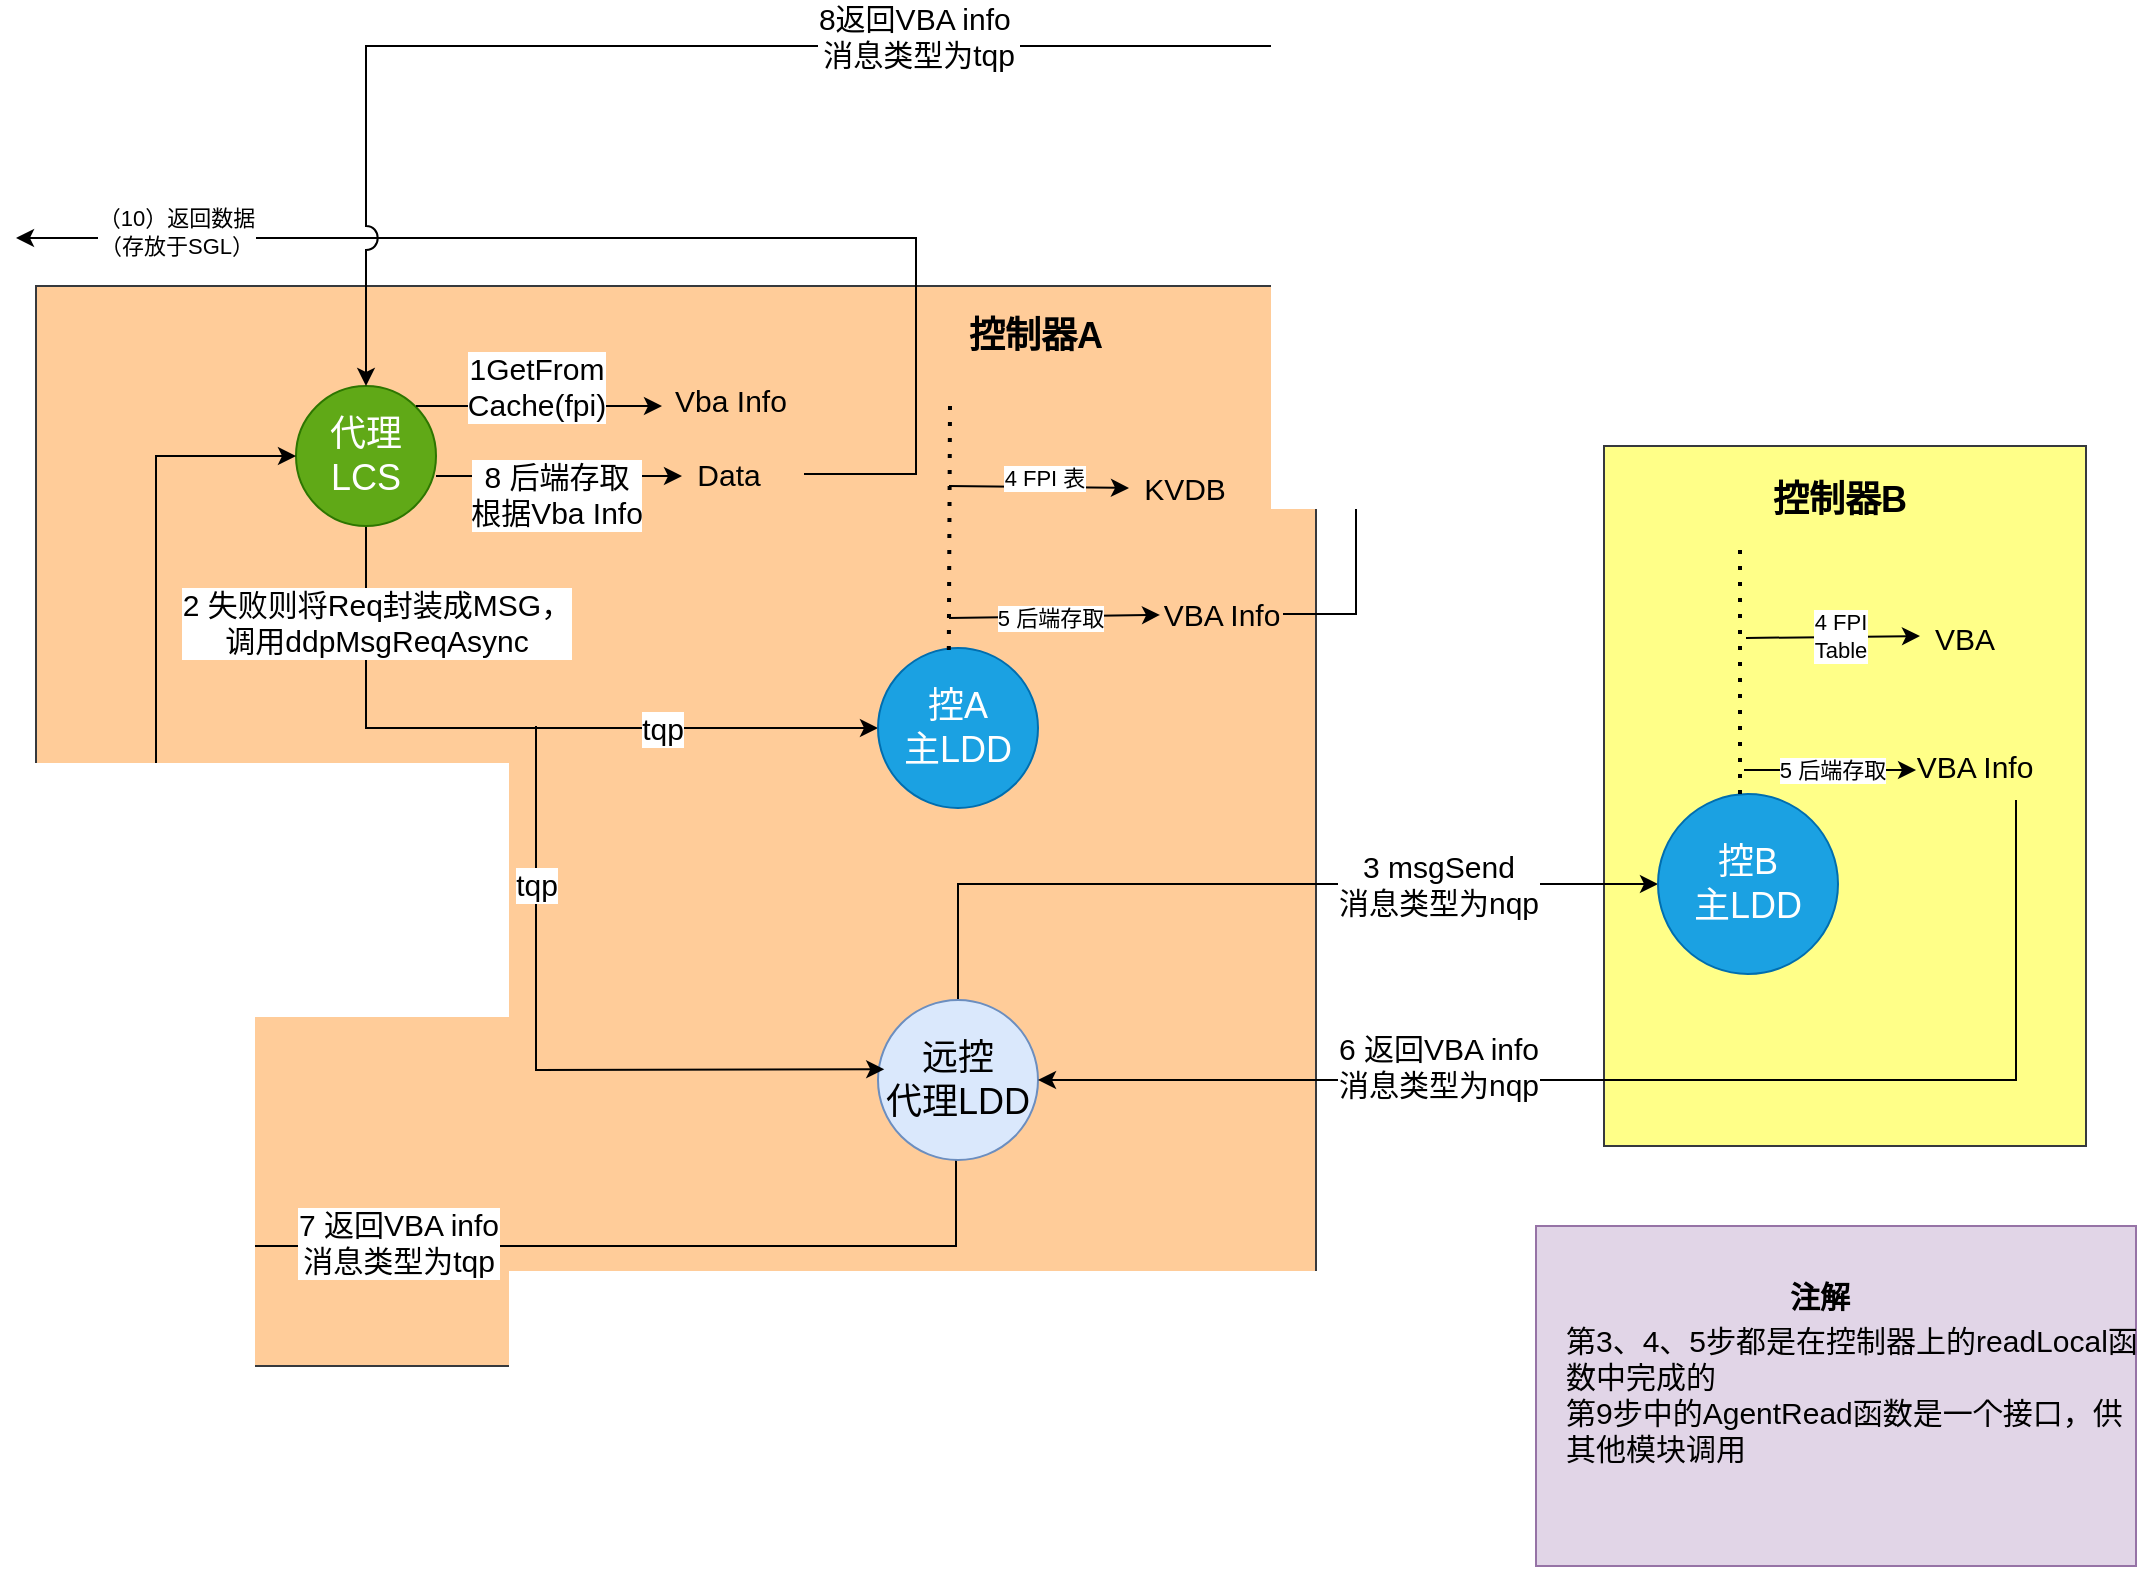 <mxfile version="21.6.8" type="github">
  <diagram name="第 1 页" id="KYxuzU7f_rdgAicGb6aT">
    <mxGraphModel dx="2150" dy="1954" grid="1" gridSize="10" guides="1" tooltips="1" connect="1" arrows="1" fold="1" page="1" pageScale="1" pageWidth="827" pageHeight="1169" math="0" shadow="0">
      <root>
        <mxCell id="0" />
        <mxCell id="1" parent="0" />
        <mxCell id="RK_rrIBk2QPuKFIXuzQy-28" value="" style="rounded=0;whiteSpace=wrap;html=1;fillColor=#ffff88;strokeColor=#36393d;" vertex="1" parent="1">
          <mxGeometry x="474" y="60" width="241" height="350" as="geometry" />
        </mxCell>
        <mxCell id="RK_rrIBk2QPuKFIXuzQy-27" value="" style="rounded=0;whiteSpace=wrap;html=1;fillColor=#ffcc99;strokeColor=#36393d;" vertex="1" parent="1">
          <mxGeometry x="-310" y="-20" width="640" height="540" as="geometry" />
        </mxCell>
        <mxCell id="tnGbYBRrjQ65WLvPyJLb-3" style="edgeStyle=orthogonalEdgeStyle;rounded=0;orthogonalLoop=1;jettySize=auto;html=1;exitX=0.5;exitY=1;exitDx=0;exitDy=0;entryX=0;entryY=0.5;entryDx=0;entryDy=0;" parent="1" source="tnGbYBRrjQ65WLvPyJLb-7" target="RK_rrIBk2QPuKFIXuzQy-1" edge="1">
          <mxGeometry relative="1" as="geometry">
            <mxPoint x="302.5" y="113.5" as="sourcePoint" />
            <mxPoint x="420" y="226.5" as="targetPoint" />
          </mxGeometry>
        </mxCell>
        <mxCell id="tnGbYBRrjQ65WLvPyJLb-5" value="&lt;font style=&quot;font-size: 15px;&quot;&gt;2 失败则将Req封装成MSG，&lt;br&gt;调用ddpMsgReqAsync&lt;/font&gt;" style="edgeLabel;html=1;align=center;verticalAlign=middle;resizable=0;points=[];" parent="tnGbYBRrjQ65WLvPyJLb-3" vertex="1" connectable="0">
          <mxGeometry x="0.384" y="-1" relative="1" as="geometry">
            <mxPoint x="-141" y="-54" as="offset" />
          </mxGeometry>
        </mxCell>
        <mxCell id="RK_rrIBk2QPuKFIXuzQy-2" value="&lt;font style=&quot;font-size: 15px;&quot;&gt;tqp&lt;/font&gt;" style="edgeLabel;html=1;align=center;verticalAlign=middle;resizable=0;points=[];" vertex="1" connectable="0" parent="tnGbYBRrjQ65WLvPyJLb-3">
          <mxGeometry x="0.555" y="-3" relative="1" as="geometry">
            <mxPoint x="-29" y="-3" as="offset" />
          </mxGeometry>
        </mxCell>
        <mxCell id="tnGbYBRrjQ65WLvPyJLb-7" value="&lt;font style=&quot;font-size: 18px;&quot;&gt;代理LCS&lt;/font&gt;" style="ellipse;whiteSpace=wrap;html=1;aspect=fixed;fillColor=#60a917;fontColor=#ffffff;strokeColor=#2D7600;" parent="1" vertex="1">
          <mxGeometry x="-180" y="30" width="70" height="70" as="geometry" />
        </mxCell>
        <mxCell id="tnGbYBRrjQ65WLvPyJLb-13" style="edgeStyle=orthogonalEdgeStyle;rounded=0;orthogonalLoop=1;jettySize=auto;html=1;exitX=0.5;exitY=0;exitDx=0;exitDy=0;entryX=0;entryY=0.5;entryDx=0;entryDy=0;" parent="1" source="tnGbYBRrjQ65WLvPyJLb-8" target="tnGbYBRrjQ65WLvPyJLb-12" edge="1">
          <mxGeometry relative="1" as="geometry">
            <mxPoint x="30" y="282" as="sourcePoint" />
            <mxPoint x="590" y="270" as="targetPoint" />
            <Array as="points">
              <mxPoint x="151" y="279" />
            </Array>
          </mxGeometry>
        </mxCell>
        <mxCell id="tnGbYBRrjQ65WLvPyJLb-14" value="&lt;font style=&quot;font-size: 15px;&quot;&gt;3 msgSend&lt;br&gt;消息类型为nqp&lt;br&gt;&lt;/font&gt;" style="edgeLabel;html=1;align=center;verticalAlign=middle;resizable=0;points=[];" parent="tnGbYBRrjQ65WLvPyJLb-13" vertex="1" connectable="0">
          <mxGeometry x="-0.189" y="3" relative="1" as="geometry">
            <mxPoint x="132" y="3" as="offset" />
          </mxGeometry>
        </mxCell>
        <mxCell id="RK_rrIBk2QPuKFIXuzQy-23" style="edgeStyle=orthogonalEdgeStyle;rounded=0;orthogonalLoop=1;jettySize=auto;html=1;entryX=0;entryY=0.5;entryDx=0;entryDy=0;exitX=0.5;exitY=1;exitDx=0;exitDy=0;" edge="1" parent="1" source="tnGbYBRrjQ65WLvPyJLb-8" target="tnGbYBRrjQ65WLvPyJLb-7">
          <mxGeometry relative="1" as="geometry">
            <Array as="points">
              <mxPoint x="150" y="460" />
              <mxPoint x="-250" y="460" />
              <mxPoint x="-250" y="65" />
            </Array>
          </mxGeometry>
        </mxCell>
        <mxCell id="RK_rrIBk2QPuKFIXuzQy-24" value="&lt;font style=&quot;font-size: 15px;&quot;&gt;7 返回VBA info&lt;br&gt;消息类型为tqp&lt;/font&gt;" style="edgeLabel;html=1;align=center;verticalAlign=middle;resizable=0;points=[];" vertex="1" connectable="0" parent="RK_rrIBk2QPuKFIXuzQy-23">
          <mxGeometry x="-0.29" y="-2" relative="1" as="geometry">
            <mxPoint x="-1" as="offset" />
          </mxGeometry>
        </mxCell>
        <mxCell id="tnGbYBRrjQ65WLvPyJLb-8" value="&lt;font style=&quot;font-size: 18px;&quot;&gt;远控&lt;br&gt;代理LDD&lt;/font&gt;" style="ellipse;whiteSpace=wrap;html=1;aspect=fixed;fillColor=#dae8fc;strokeColor=#6c8ebf;" parent="1" vertex="1">
          <mxGeometry x="111" y="337" width="80" height="80" as="geometry" />
        </mxCell>
        <mxCell id="tnGbYBRrjQ65WLvPyJLb-12" value="&lt;span style=&quot;font-size: 18px;&quot;&gt;控B&lt;br&gt;主LDD&lt;br&gt;&lt;/span&gt;" style="ellipse;whiteSpace=wrap;html=1;aspect=fixed;fillColor=#1ba1e2;strokeColor=#006EAF;fontColor=#ffffff;" parent="1" vertex="1">
          <mxGeometry x="501" y="234" width="90" height="90" as="geometry" />
        </mxCell>
        <mxCell id="tnGbYBRrjQ65WLvPyJLb-21" value="" style="endArrow=classic;html=1;rounded=0;entryX=0;entryY=0.5;entryDx=0;entryDy=0;" parent="1" edge="1">
          <mxGeometry width="50" height="50" relative="1" as="geometry">
            <mxPoint x="545" y="156" as="sourcePoint" />
            <mxPoint x="632" y="155" as="targetPoint" />
          </mxGeometry>
        </mxCell>
        <mxCell id="tnGbYBRrjQ65WLvPyJLb-35" value="4 FPI &lt;br&gt;Table" style="edgeLabel;html=1;align=center;verticalAlign=middle;resizable=0;points=[];" parent="tnGbYBRrjQ65WLvPyJLb-21" vertex="1" connectable="0">
          <mxGeometry x="0.042" y="1" relative="1" as="geometry">
            <mxPoint x="1" as="offset" />
          </mxGeometry>
        </mxCell>
        <mxCell id="tnGbYBRrjQ65WLvPyJLb-22" value="&lt;font style=&quot;font-size: 15px;&quot;&gt;VBA&lt;/font&gt;" style="text;strokeColor=none;align=center;fillColor=none;html=1;verticalAlign=middle;whiteSpace=wrap;rounded=0;" parent="1" vertex="1">
          <mxGeometry x="632" y="139" width="45" height="34" as="geometry" />
        </mxCell>
        <mxCell id="tnGbYBRrjQ65WLvPyJLb-26" style="edgeStyle=orthogonalEdgeStyle;rounded=0;orthogonalLoop=1;jettySize=auto;html=1;entryX=1;entryY=0.5;entryDx=0;entryDy=0;" parent="1" source="tnGbYBRrjQ65WLvPyJLb-23" edge="1" target="tnGbYBRrjQ65WLvPyJLb-8">
          <mxGeometry relative="1" as="geometry">
            <mxPoint x="60" y="310" as="targetPoint" />
            <Array as="points">
              <mxPoint x="680" y="377" />
            </Array>
          </mxGeometry>
        </mxCell>
        <mxCell id="tnGbYBRrjQ65WLvPyJLb-27" value="&lt;font style=&quot;font-size: 15px;&quot;&gt;6 返回VBA info&lt;br&gt;消息类型为nqp&lt;br&gt;&lt;/font&gt;" style="edgeLabel;html=1;align=center;verticalAlign=middle;resizable=0;points=[];" parent="tnGbYBRrjQ65WLvPyJLb-26" vertex="1" connectable="0">
          <mxGeometry x="-0.223" relative="1" as="geometry">
            <mxPoint x="-185" y="-7" as="offset" />
          </mxGeometry>
        </mxCell>
        <mxCell id="tnGbYBRrjQ65WLvPyJLb-23" value="&lt;font style=&quot;font-size: 15px;&quot;&gt;VBA Info&lt;/font&gt;" style="text;strokeColor=none;align=center;fillColor=none;html=1;verticalAlign=middle;whiteSpace=wrap;rounded=0;" parent="1" vertex="1">
          <mxGeometry x="622" y="203" width="75" height="34" as="geometry" />
        </mxCell>
        <mxCell id="tnGbYBRrjQ65WLvPyJLb-24" value="" style="endArrow=classic;html=1;rounded=0;entryX=0.107;entryY=0.559;entryDx=0;entryDy=0;entryPerimeter=0;" parent="1" target="tnGbYBRrjQ65WLvPyJLb-23" edge="1">
          <mxGeometry width="50" height="50" relative="1" as="geometry">
            <mxPoint x="544" y="222" as="sourcePoint" />
            <mxPoint x="616" y="222" as="targetPoint" />
          </mxGeometry>
        </mxCell>
        <mxCell id="tnGbYBRrjQ65WLvPyJLb-25" value="5 后端存取" style="edgeLabel;html=1;align=center;verticalAlign=middle;resizable=0;points=[];" parent="tnGbYBRrjQ65WLvPyJLb-24" vertex="1" connectable="0">
          <mxGeometry x="-0.176" relative="1" as="geometry">
            <mxPoint x="8" as="offset" />
          </mxGeometry>
        </mxCell>
        <mxCell id="tnGbYBRrjQ65WLvPyJLb-40" value="" style="endArrow=classic;html=1;rounded=0;" parent="1" edge="1">
          <mxGeometry width="50" height="50" relative="1" as="geometry">
            <mxPoint x="-110" y="75" as="sourcePoint" />
            <mxPoint x="13" y="75" as="targetPoint" />
          </mxGeometry>
        </mxCell>
        <mxCell id="tnGbYBRrjQ65WLvPyJLb-41" value="&lt;font style=&quot;font-size: 15px;&quot;&gt;8 后端存取&lt;br&gt;根据Vba Info&lt;br&gt;&lt;/font&gt;" style="edgeLabel;html=1;align=center;verticalAlign=middle;resizable=0;points=[];" parent="tnGbYBRrjQ65WLvPyJLb-40" vertex="1" connectable="0">
          <mxGeometry x="-0.217" y="1" relative="1" as="geometry">
            <mxPoint x="12" y="10" as="offset" />
          </mxGeometry>
        </mxCell>
        <mxCell id="tnGbYBRrjQ65WLvPyJLb-44" value="" style="endArrow=none;dashed=1;html=1;dashPattern=1 3;strokeWidth=2;rounded=0;exitX=0.5;exitY=0;exitDx=0;exitDy=0;" parent="1" edge="1">
          <mxGeometry width="50" height="50" relative="1" as="geometry">
            <mxPoint x="542" y="234" as="sourcePoint" />
            <mxPoint x="542" y="110" as="targetPoint" />
          </mxGeometry>
        </mxCell>
        <mxCell id="tnGbYBRrjQ65WLvPyJLb-49" value="&lt;font style=&quot;font-size: 18px;&quot;&gt;&lt;b&gt;控制器B&lt;/b&gt;&lt;/font&gt;" style="text;strokeColor=none;align=center;fillColor=none;html=1;verticalAlign=middle;whiteSpace=wrap;rounded=0;" parent="1" vertex="1">
          <mxGeometry x="552" y="72" width="80" height="30" as="geometry" />
        </mxCell>
        <mxCell id="tnGbYBRrjQ65WLvPyJLb-54" value="" style="endArrow=classic;html=1;rounded=0;exitX=1;exitY=0.5;exitDx=0;exitDy=0;" parent="1" edge="1" source="RK_rrIBk2QPuKFIXuzQy-17">
          <mxGeometry width="50" height="50" relative="1" as="geometry">
            <mxPoint x="70" y="83" as="sourcePoint" />
            <mxPoint x="-320" y="-44" as="targetPoint" />
            <Array as="points">
              <mxPoint x="130" y="74" />
              <mxPoint x="130" y="-44" />
              <mxPoint x="-50" y="-44" />
              <mxPoint x="-240" y="-44" />
            </Array>
          </mxGeometry>
        </mxCell>
        <mxCell id="tnGbYBRrjQ65WLvPyJLb-55" value="（10）返回数据&lt;br&gt;（存放于SGL）" style="edgeLabel;html=1;align=center;verticalAlign=middle;resizable=0;points=[];" parent="tnGbYBRrjQ65WLvPyJLb-54" vertex="1" connectable="0">
          <mxGeometry x="0.288" y="-3" relative="1" as="geometry">
            <mxPoint x="-142" as="offset" />
          </mxGeometry>
        </mxCell>
        <mxCell id="tnGbYBRrjQ65WLvPyJLb-63" value="" style="group" parent="1" vertex="1" connectable="0">
          <mxGeometry x="400" y="450" width="343" height="170" as="geometry" />
        </mxCell>
        <mxCell id="tnGbYBRrjQ65WLvPyJLb-61" value="" style="whiteSpace=wrap;html=1;fillColor=#e1d5e7;strokeColor=#9673a6;" parent="tnGbYBRrjQ65WLvPyJLb-63" vertex="1">
          <mxGeometry x="40" width="300" height="170" as="geometry" />
        </mxCell>
        <mxCell id="tnGbYBRrjQ65WLvPyJLb-60" value="&lt;font style=&quot;font-size: 15px;&quot;&gt;&lt;br&gt;第3、4、5步都是在控制器上的readLocal函数中完成的&lt;br&gt;第9步中的AgentRead函数是一个接口，供其他模块调用&lt;/font&gt;" style="text;strokeColor=none;align=left;fillColor=none;html=1;verticalAlign=middle;whiteSpace=wrap;rounded=0;" parent="tnGbYBRrjQ65WLvPyJLb-63" vertex="1">
          <mxGeometry x="53" y="60" width="290" height="30" as="geometry" />
        </mxCell>
        <mxCell id="tnGbYBRrjQ65WLvPyJLb-62" value="&lt;font style=&quot;font-size: 15px;&quot;&gt;&lt;b&gt;注解&lt;/b&gt;&lt;/font&gt;" style="text;strokeColor=none;align=center;fillColor=none;html=1;verticalAlign=middle;whiteSpace=wrap;rounded=0;" parent="tnGbYBRrjQ65WLvPyJLb-63" vertex="1">
          <mxGeometry x="151.5" y="20" width="60" height="30" as="geometry" />
        </mxCell>
        <mxCell id="RK_rrIBk2QPuKFIXuzQy-1" value="&lt;font style=&quot;font-size: 18px;&quot;&gt;控A&lt;br&gt;主LDD&lt;/font&gt;" style="ellipse;whiteSpace=wrap;html=1;aspect=fixed;fillColor=#1ba1e2;fontColor=#ffffff;strokeColor=#006EAF;" vertex="1" parent="1">
          <mxGeometry x="111" y="161" width="80" height="80" as="geometry" />
        </mxCell>
        <mxCell id="RK_rrIBk2QPuKFIXuzQy-8" value="" style="endArrow=classic;html=1;rounded=0;entryX=0;entryY=0.5;entryDx=0;entryDy=0;" edge="1" parent="1" target="RK_rrIBk2QPuKFIXuzQy-10">
          <mxGeometry width="50" height="50" relative="1" as="geometry">
            <mxPoint x="146.5" y="80" as="sourcePoint" />
            <mxPoint x="201.5" y="80" as="targetPoint" />
          </mxGeometry>
        </mxCell>
        <mxCell id="RK_rrIBk2QPuKFIXuzQy-9" value="4 FPI 表" style="edgeLabel;html=1;align=center;verticalAlign=middle;resizable=0;points=[];" vertex="1" connectable="0" parent="RK_rrIBk2QPuKFIXuzQy-8">
          <mxGeometry x="0.042" y="5" relative="1" as="geometry">
            <mxPoint as="offset" />
          </mxGeometry>
        </mxCell>
        <mxCell id="RK_rrIBk2QPuKFIXuzQy-10" value="&lt;font style=&quot;font-size: 15px;&quot;&gt;KVDB&lt;/font&gt;" style="text;strokeColor=none;align=center;fillColor=none;html=1;verticalAlign=middle;whiteSpace=wrap;rounded=0;" vertex="1" parent="1">
          <mxGeometry x="236.5" y="64" width="55" height="34" as="geometry" />
        </mxCell>
        <mxCell id="RK_rrIBk2QPuKFIXuzQy-14" value="" style="endArrow=classic;html=1;rounded=0;" edge="1" parent="1" target="RK_rrIBk2QPuKFIXuzQy-22">
          <mxGeometry width="50" height="50" relative="1" as="geometry">
            <mxPoint x="146.5" y="146" as="sourcePoint" />
            <mxPoint x="214.5" y="146" as="targetPoint" />
          </mxGeometry>
        </mxCell>
        <mxCell id="RK_rrIBk2QPuKFIXuzQy-15" value="5 后端存取" style="edgeLabel;html=1;align=center;verticalAlign=middle;resizable=0;points=[];" vertex="1" connectable="0" parent="RK_rrIBk2QPuKFIXuzQy-14">
          <mxGeometry x="-0.176" relative="1" as="geometry">
            <mxPoint x="7" as="offset" />
          </mxGeometry>
        </mxCell>
        <mxCell id="RK_rrIBk2QPuKFIXuzQy-16" value="" style="endArrow=none;dashed=1;html=1;dashPattern=1 3;strokeWidth=2;rounded=0;" edge="1" parent="1">
          <mxGeometry width="50" height="50" relative="1" as="geometry">
            <mxPoint x="146.41" y="162" as="sourcePoint" />
            <mxPoint x="147" y="40" as="targetPoint" />
          </mxGeometry>
        </mxCell>
        <mxCell id="RK_rrIBk2QPuKFIXuzQy-17" value="&lt;font style=&quot;font-size: 15px;&quot;&gt;Data&lt;/font&gt;" style="text;strokeColor=none;align=center;fillColor=none;html=1;verticalAlign=middle;whiteSpace=wrap;rounded=0;" vertex="1" parent="1">
          <mxGeometry x="-1" y="57" width="75" height="34" as="geometry" />
        </mxCell>
        <mxCell id="RK_rrIBk2QPuKFIXuzQy-21" value="" style="edgeStyle=none;orthogonalLoop=1;jettySize=auto;html=1;rounded=0;entryX=0.039;entryY=0.433;entryDx=0;entryDy=0;entryPerimeter=0;" edge="1" parent="1" target="tnGbYBRrjQ65WLvPyJLb-8">
          <mxGeometry width="80" relative="1" as="geometry">
            <mxPoint x="-60" y="200" as="sourcePoint" />
            <mxPoint x="130" y="190" as="targetPoint" />
            <Array as="points">
              <mxPoint x="-60" y="372" />
            </Array>
          </mxGeometry>
        </mxCell>
        <mxCell id="RK_rrIBk2QPuKFIXuzQy-35" value="&lt;font style=&quot;font-size: 15px;&quot;&gt;tqp&lt;/font&gt;" style="edgeLabel;html=1;align=center;verticalAlign=middle;resizable=0;points=[];" vertex="1" connectable="0" parent="RK_rrIBk2QPuKFIXuzQy-21">
          <mxGeometry x="-0.525" y="6" relative="1" as="geometry">
            <mxPoint x="-6" y="-3" as="offset" />
          </mxGeometry>
        </mxCell>
        <mxCell id="RK_rrIBk2QPuKFIXuzQy-33" style="edgeStyle=orthogonalEdgeStyle;rounded=0;orthogonalLoop=1;jettySize=auto;html=1;entryX=0.5;entryY=0;entryDx=0;entryDy=0;jumpStyle=arc;jumpSize=12;" edge="1" parent="1" source="RK_rrIBk2QPuKFIXuzQy-22" target="tnGbYBRrjQ65WLvPyJLb-7">
          <mxGeometry relative="1" as="geometry">
            <Array as="points">
              <mxPoint x="350" y="144" />
              <mxPoint x="350" y="-140" />
              <mxPoint x="-145" y="-140" />
            </Array>
          </mxGeometry>
        </mxCell>
        <mxCell id="RK_rrIBk2QPuKFIXuzQy-34" value="&lt;font style=&quot;font-size: 15px;&quot;&gt;8返回VBA info&amp;nbsp;&lt;br&gt;消息类型为tqp&lt;/font&gt;" style="edgeLabel;html=1;align=center;verticalAlign=middle;resizable=0;points=[];" vertex="1" connectable="0" parent="RK_rrIBk2QPuKFIXuzQy-33">
          <mxGeometry x="0.096" y="-5" relative="1" as="geometry">
            <mxPoint as="offset" />
          </mxGeometry>
        </mxCell>
        <mxCell id="RK_rrIBk2QPuKFIXuzQy-22" value="&lt;font style=&quot;font-size: 15px;&quot;&gt;VBA Info&lt;/font&gt;" style="text;strokeColor=none;align=center;fillColor=none;html=1;verticalAlign=middle;whiteSpace=wrap;rounded=0;" vertex="1" parent="1">
          <mxGeometry x="252" y="127" width="61.5" height="34" as="geometry" />
        </mxCell>
        <mxCell id="RK_rrIBk2QPuKFIXuzQy-32" value="&lt;font style=&quot;font-size: 18px;&quot;&gt;&lt;b&gt;控制器A&lt;br&gt;&lt;/b&gt;&lt;/font&gt;" style="text;strokeColor=none;align=center;fillColor=none;html=1;verticalAlign=middle;whiteSpace=wrap;rounded=0;" vertex="1" parent="1">
          <mxGeometry x="150" y="-10" width="80" height="30" as="geometry" />
        </mxCell>
        <mxCell id="RK_rrIBk2QPuKFIXuzQy-38" value="" style="endArrow=classic;html=1;rounded=0;" edge="1" parent="1">
          <mxGeometry width="50" height="50" relative="1" as="geometry">
            <mxPoint x="-120" y="40" as="sourcePoint" />
            <mxPoint x="3" y="40" as="targetPoint" />
          </mxGeometry>
        </mxCell>
        <mxCell id="RK_rrIBk2QPuKFIXuzQy-39" value="&lt;font style=&quot;font-size: 15px;&quot;&gt;1GetFrom&lt;br&gt;Cache(fpi)&lt;/font&gt;" style="edgeLabel;html=1;align=center;verticalAlign=middle;resizable=0;points=[];" vertex="1" connectable="0" parent="RK_rrIBk2QPuKFIXuzQy-38">
          <mxGeometry x="-0.217" y="1" relative="1" as="geometry">
            <mxPoint x="12" y="-9" as="offset" />
          </mxGeometry>
        </mxCell>
        <mxCell id="RK_rrIBk2QPuKFIXuzQy-40" value="&lt;font style=&quot;font-size: 15px;&quot;&gt;Vba Info&lt;/font&gt;" style="text;strokeColor=none;align=center;fillColor=none;html=1;verticalAlign=middle;whiteSpace=wrap;rounded=0;" vertex="1" parent="1">
          <mxGeometry y="20" width="75" height="34" as="geometry" />
        </mxCell>
      </root>
    </mxGraphModel>
  </diagram>
</mxfile>

